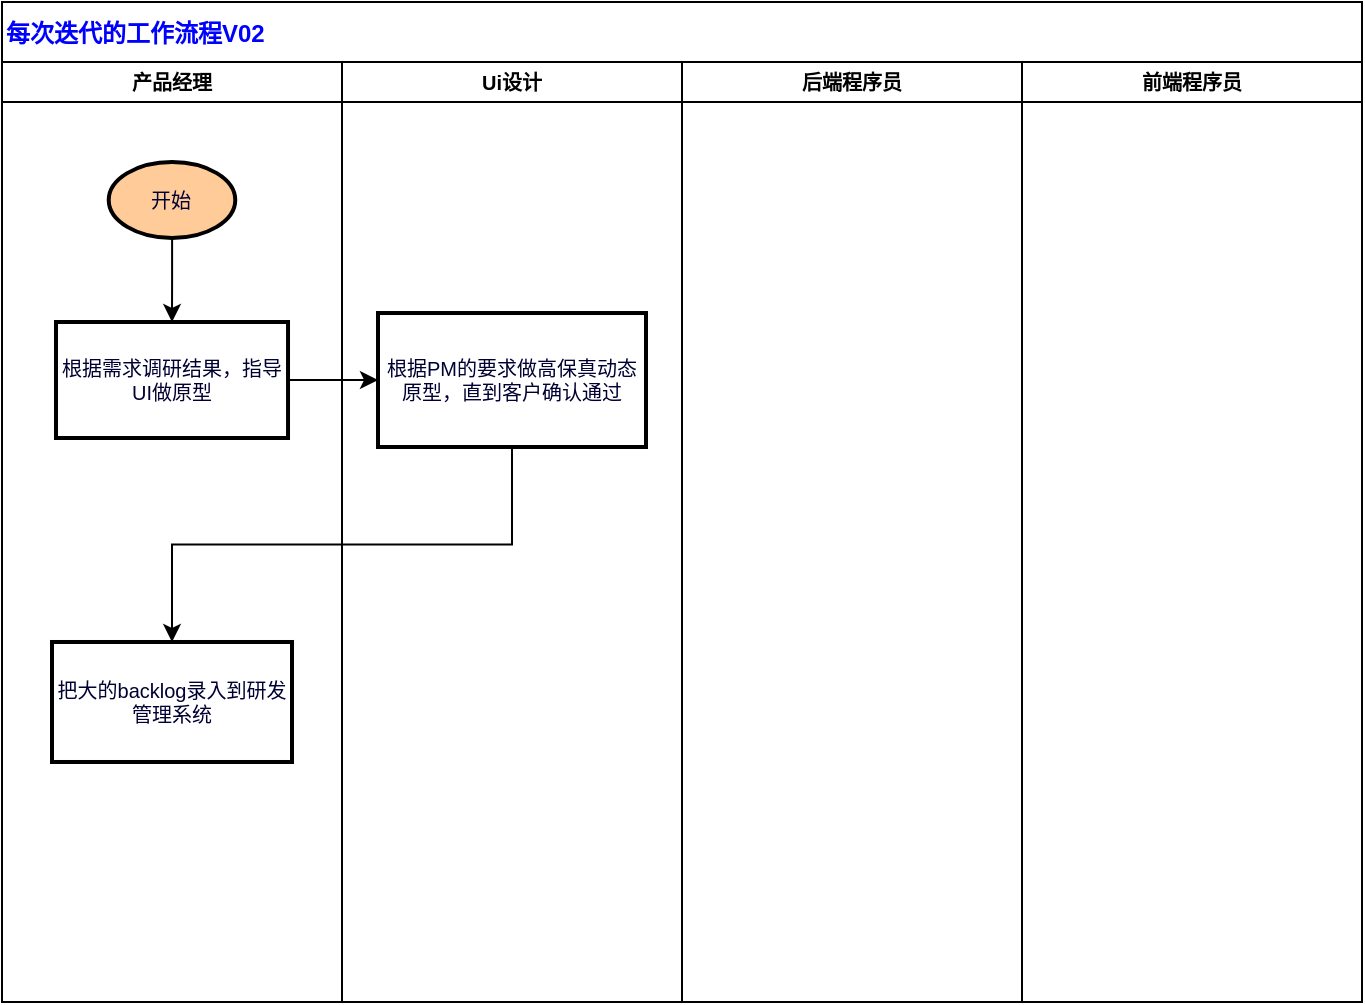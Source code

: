 <mxfile version="20.0.3" type="github">
  <diagram id="YU3feAvMAWmFrvA6Q01h" name="第 1 页">
    <mxGraphModel dx="750" dy="507" grid="1" gridSize="10" guides="1" tooltips="1" connect="1" arrows="1" fold="1" page="1" pageScale="1" pageWidth="827" pageHeight="1169" math="0" shadow="0">
      <root>
        <mxCell id="0" />
        <mxCell id="1" parent="0" />
        <mxCell id="3ieeocN1eD7Hzq-fFFbV-1" value="每次迭代的工作流程V02" style="swimlane;childLayout=stackLayout;resizeParent=1;resizeParentMax=0;startSize=30;align=left;fontSize=12;fontColor=#0000FF;" parent="1" vertex="1">
          <mxGeometry x="138" y="50" width="680" height="500" as="geometry">
            <mxRectangle x="230" y="30" width="70" height="30" as="alternateBounds" />
          </mxGeometry>
        </mxCell>
        <mxCell id="3ieeocN1eD7Hzq-fFFbV-2" value="产品经理" style="swimlane;startSize=20;fontSize=10;" parent="3ieeocN1eD7Hzq-fFFbV-1" vertex="1">
          <mxGeometry y="30" width="170" height="470" as="geometry" />
        </mxCell>
        <mxCell id="3ieeocN1eD7Hzq-fFFbV-8" value="开始" style="strokeWidth=2;html=1;shape=mxgraph.flowchart.start_1;whiteSpace=wrap;fontSize=10;fontColor=#000033;labelBackgroundColor=none;fillColor=#FFCC99;aspect=fixed;" parent="3ieeocN1eD7Hzq-fFFbV-2" vertex="1">
          <mxGeometry x="53.36" y="50" width="63.27" height="38" as="geometry" />
        </mxCell>
        <mxCell id="A8igVTBkIp0clDDqToqD-1" value="根据需求调研结果，指导UI做原型" style="whiteSpace=wrap;html=1;fontSize=10;fillColor=none;fontColor=#000033;strokeWidth=2;labelBackgroundColor=none;aspect=fixed;" vertex="1" parent="3ieeocN1eD7Hzq-fFFbV-2">
          <mxGeometry x="27" y="130" width="116.01" height="58" as="geometry" />
        </mxCell>
        <mxCell id="A8igVTBkIp0clDDqToqD-2" value="" style="edgeStyle=orthogonalEdgeStyle;rounded=0;orthogonalLoop=1;jettySize=auto;html=1;fontSize=10;fontColor=#000033;" edge="1" parent="3ieeocN1eD7Hzq-fFFbV-2" source="3ieeocN1eD7Hzq-fFFbV-8" target="A8igVTBkIp0clDDqToqD-1">
          <mxGeometry relative="1" as="geometry" />
        </mxCell>
        <mxCell id="A8igVTBkIp0clDDqToqD-7" value="把大的backlog录入到研发管理系统" style="whiteSpace=wrap;html=1;fontSize=10;fillColor=none;fontColor=#000033;strokeWidth=2;labelBackgroundColor=none;" vertex="1" parent="3ieeocN1eD7Hzq-fFFbV-2">
          <mxGeometry x="25" y="289.995" width="120" height="60" as="geometry" />
        </mxCell>
        <mxCell id="3ieeocN1eD7Hzq-fFFbV-3" value="Ui设计" style="swimlane;startSize=20;fontSize=10;" parent="3ieeocN1eD7Hzq-fFFbV-1" vertex="1">
          <mxGeometry x="170" y="30" width="170" height="470" as="geometry" />
        </mxCell>
        <mxCell id="A8igVTBkIp0clDDqToqD-3" value="根据PM的要求做高保真动态原型，直到客户确认通过" style="whiteSpace=wrap;html=1;fontSize=10;fillColor=none;fontColor=#000033;strokeWidth=2;labelBackgroundColor=none;aspect=fixed;" vertex="1" parent="3ieeocN1eD7Hzq-fFFbV-3">
          <mxGeometry x="18" y="125.51" width="134" height="66.99" as="geometry" />
        </mxCell>
        <mxCell id="3ieeocN1eD7Hzq-fFFbV-4" value="后端程序员" style="swimlane;startSize=20;fontSize=10;" parent="3ieeocN1eD7Hzq-fFFbV-1" vertex="1">
          <mxGeometry x="340" y="30" width="170" height="470" as="geometry" />
        </mxCell>
        <mxCell id="3ieeocN1eD7Hzq-fFFbV-5" value="前端程序员" style="swimlane;startSize=20;fontSize=10;" parent="3ieeocN1eD7Hzq-fFFbV-1" vertex="1">
          <mxGeometry x="510" y="30" width="170" height="470" as="geometry" />
        </mxCell>
        <mxCell id="A8igVTBkIp0clDDqToqD-4" value="" style="edgeStyle=orthogonalEdgeStyle;rounded=0;orthogonalLoop=1;jettySize=auto;html=1;fontSize=10;fontColor=#000033;" edge="1" parent="3ieeocN1eD7Hzq-fFFbV-1" source="A8igVTBkIp0clDDqToqD-1" target="A8igVTBkIp0clDDqToqD-3">
          <mxGeometry relative="1" as="geometry" />
        </mxCell>
        <mxCell id="A8igVTBkIp0clDDqToqD-8" value="" style="edgeStyle=orthogonalEdgeStyle;rounded=0;orthogonalLoop=1;jettySize=auto;html=1;fontSize=10;fontColor=#000033;exitX=0.5;exitY=1;exitDx=0;exitDy=0;" edge="1" parent="3ieeocN1eD7Hzq-fFFbV-1" source="A8igVTBkIp0clDDqToqD-3" target="A8igVTBkIp0clDDqToqD-7">
          <mxGeometry relative="1" as="geometry" />
        </mxCell>
      </root>
    </mxGraphModel>
  </diagram>
</mxfile>
